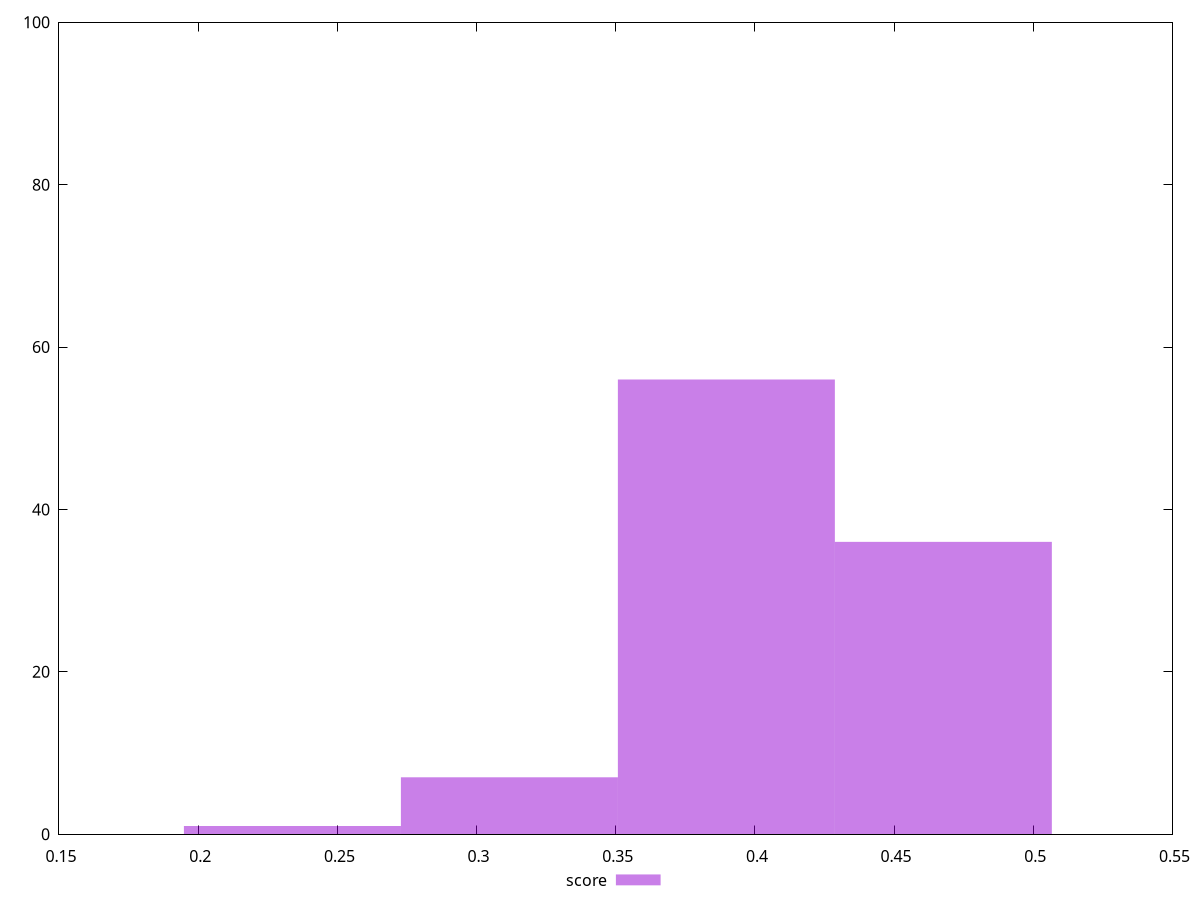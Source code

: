 reset
set terminal svg size 640, 490 enhanced background rgb 'white'
set output "report_00007_2020-12-11T15:55:29.892Z/max-potential-fid/samples/pages+cached/score/histogram.svg"

$score <<EOF
0.38973949767079863 56
0.3117915981366389 7
0.4676873972049584 36
0.2338436986024792 1
EOF

set key outside below
set boxwidth 0.07794789953415973
set yrange [0:100]
set style fill transparent solid 0.5 noborder

plot \
  $score title "score" with boxes, \


reset